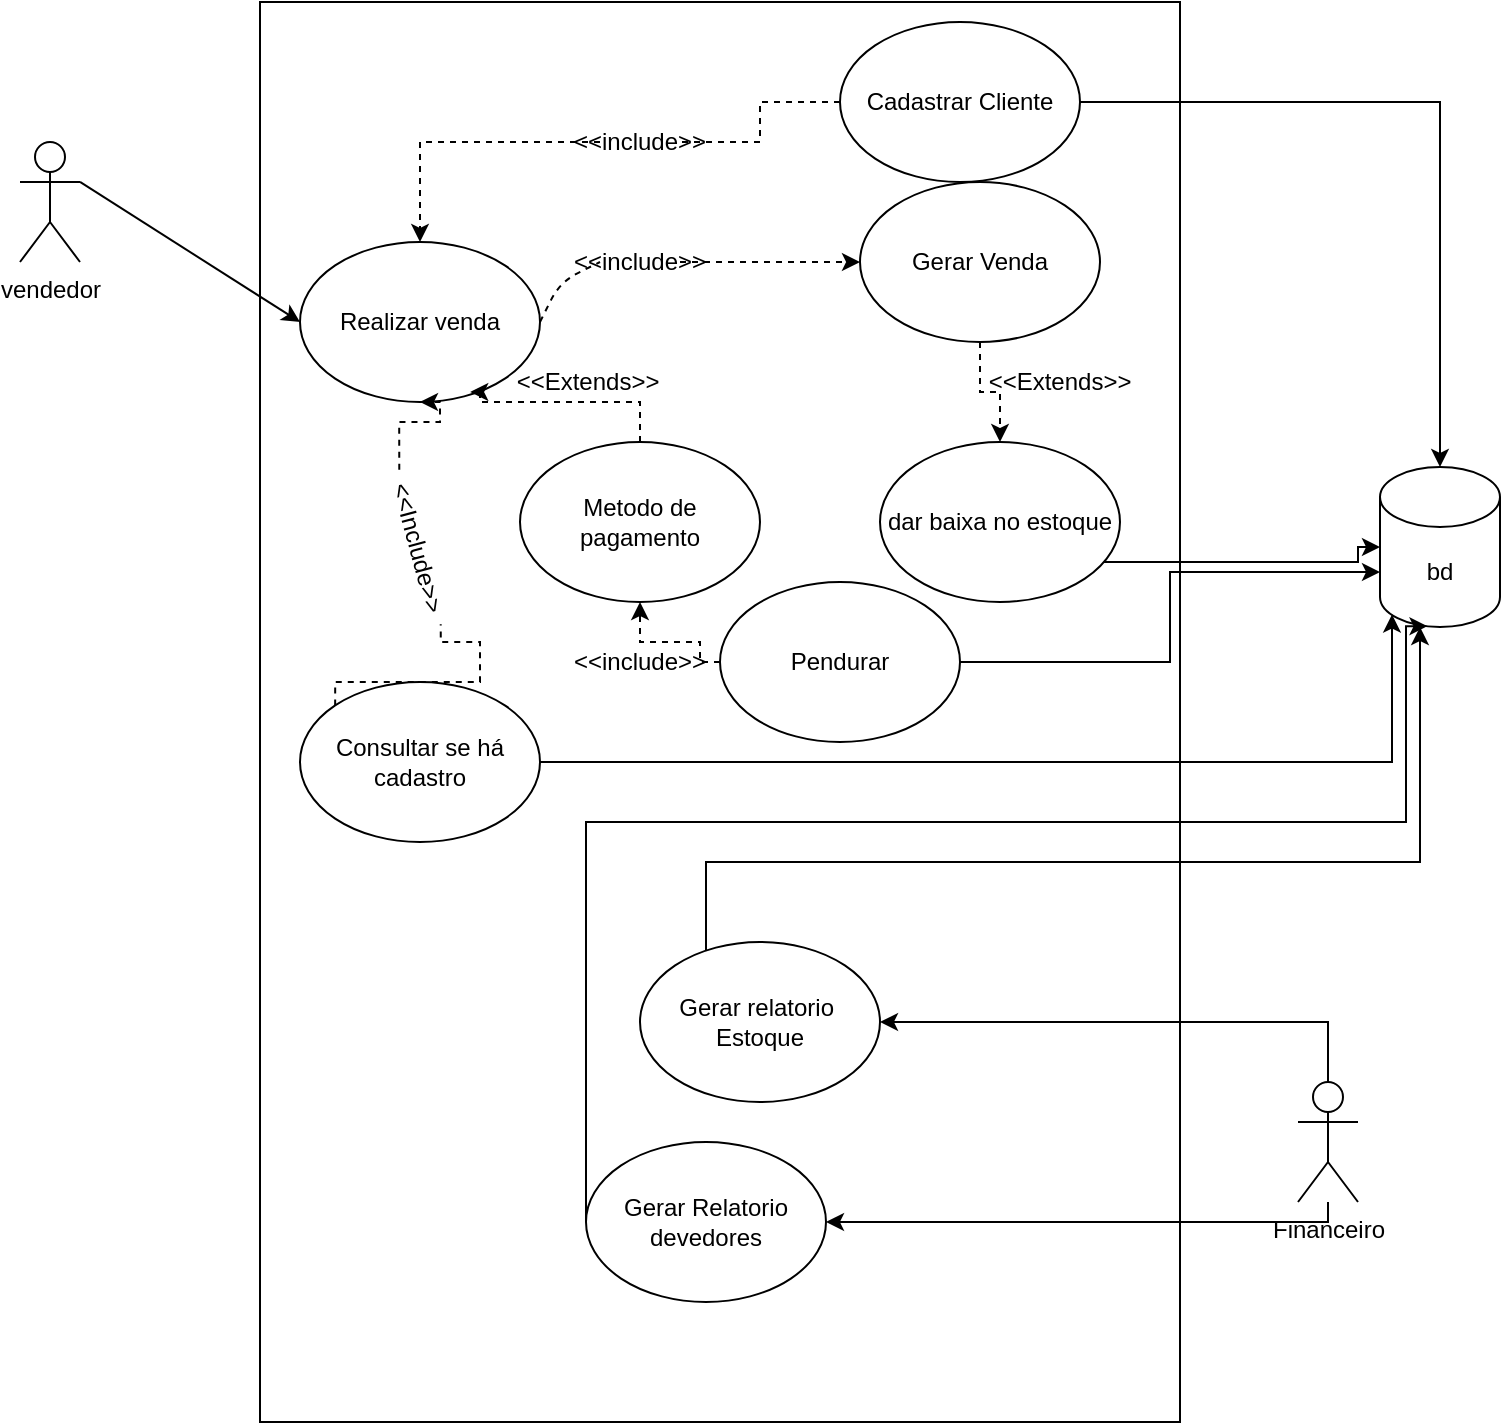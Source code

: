 <mxfile version="13.8.8" type="github">
  <diagram id="7c5LWkBbJ1xlI4VNdV-U" name="Page-1">
    <mxGraphModel dx="2313" dy="2267" grid="1" gridSize="10" guides="1" tooltips="1" connect="1" arrows="1" fold="1" page="1" pageScale="1" pageWidth="827" pageHeight="1169" math="0" shadow="0">
      <root>
        <mxCell id="0" />
        <mxCell id="1" parent="0" />
        <mxCell id="uCO61I7Kqta0Dm2Uan-q-1" value="vendedor" style="shape=umlActor;verticalLabelPosition=bottom;verticalAlign=top;html=1;outlineConnect=0;" vertex="1" parent="1">
          <mxGeometry x="70" y="30" width="30" height="60" as="geometry" />
        </mxCell>
        <mxCell id="uCO61I7Kqta0Dm2Uan-q-3" value="" style="rounded=0;whiteSpace=wrap;html=1;" vertex="1" parent="1">
          <mxGeometry x="190" y="-40" width="460" height="710" as="geometry" />
        </mxCell>
        <mxCell id="uCO61I7Kqta0Dm2Uan-q-4" value="Realizar venda" style="ellipse;whiteSpace=wrap;html=1;" vertex="1" parent="1">
          <mxGeometry x="210" y="80" width="120" height="80" as="geometry" />
        </mxCell>
        <mxCell id="uCO61I7Kqta0Dm2Uan-q-7" value="" style="endArrow=classic;html=1;exitX=1;exitY=0.333;exitDx=0;exitDy=0;exitPerimeter=0;entryX=0;entryY=0.5;entryDx=0;entryDy=0;" edge="1" parent="1" source="uCO61I7Kqta0Dm2Uan-q-1" target="uCO61I7Kqta0Dm2Uan-q-4">
          <mxGeometry width="50" height="50" relative="1" as="geometry">
            <mxPoint x="390" y="240" as="sourcePoint" />
            <mxPoint x="440" y="190" as="targetPoint" />
          </mxGeometry>
        </mxCell>
        <mxCell id="uCO61I7Kqta0Dm2Uan-q-29" style="edgeStyle=orthogonalEdgeStyle;rounded=0;orthogonalLoop=1;jettySize=auto;html=1;entryX=0.5;entryY=0;entryDx=0;entryDy=0;dashed=1;" edge="1" parent="1" source="uCO61I7Kqta0Dm2Uan-q-8" target="uCO61I7Kqta0Dm2Uan-q-28">
          <mxGeometry relative="1" as="geometry" />
        </mxCell>
        <mxCell id="uCO61I7Kqta0Dm2Uan-q-8" value="Gerar Venda" style="ellipse;whiteSpace=wrap;html=1;" vertex="1" parent="1">
          <mxGeometry x="490" y="50" width="120" height="80" as="geometry" />
        </mxCell>
        <mxCell id="uCO61I7Kqta0Dm2Uan-q-41" style="edgeStyle=orthogonalEdgeStyle;rounded=0;orthogonalLoop=1;jettySize=auto;html=1;entryX=0;entryY=0.5;entryDx=0;entryDy=0;dashed=1;endArrow=classic;endFill=1;exitX=1;exitY=0.5;exitDx=0;exitDy=0;" edge="1" parent="1" source="uCO61I7Kqta0Dm2Uan-q-13" target="uCO61I7Kqta0Dm2Uan-q-8">
          <mxGeometry relative="1" as="geometry">
            <Array as="points">
              <mxPoint x="490" y="90" />
            </Array>
          </mxGeometry>
        </mxCell>
        <mxCell id="uCO61I7Kqta0Dm2Uan-q-13" value="&amp;lt;&amp;lt;include&amp;gt;&amp;gt;" style="text;html=1;strokeColor=none;fillColor=none;align=center;verticalAlign=middle;whiteSpace=wrap;rounded=0;" vertex="1" parent="1">
          <mxGeometry x="360" y="80" width="40" height="20" as="geometry" />
        </mxCell>
        <mxCell id="uCO61I7Kqta0Dm2Uan-q-17" value="" style="endArrow=none;dashed=1;html=1;exitX=1;exitY=0.5;exitDx=0;exitDy=0;entryX=0;entryY=0.5;entryDx=0;entryDy=0;" edge="1" parent="1" source="uCO61I7Kqta0Dm2Uan-q-4" target="uCO61I7Kqta0Dm2Uan-q-13">
          <mxGeometry width="50" height="50" relative="1" as="geometry">
            <mxPoint x="330" y="190" as="sourcePoint" />
            <mxPoint x="370" y="90" as="targetPoint" />
            <Array as="points">
              <mxPoint x="340" y="100" />
            </Array>
          </mxGeometry>
        </mxCell>
        <mxCell id="uCO61I7Kqta0Dm2Uan-q-18" value="bd" style="shape=cylinder3;whiteSpace=wrap;html=1;boundedLbl=1;backgroundOutline=1;size=15;" vertex="1" parent="1">
          <mxGeometry x="750" y="192.5" width="60" height="80" as="geometry" />
        </mxCell>
        <mxCell id="uCO61I7Kqta0Dm2Uan-q-27" style="edgeStyle=orthogonalEdgeStyle;rounded=0;orthogonalLoop=1;jettySize=auto;html=1;entryX=0.1;entryY=0.922;entryDx=0;entryDy=0;entryPerimeter=0;exitX=1;exitY=0.5;exitDx=0;exitDy=0;" edge="1" parent="1" source="uCO61I7Kqta0Dm2Uan-q-19" target="uCO61I7Kqta0Dm2Uan-q-18">
          <mxGeometry relative="1" as="geometry">
            <mxPoint x="740" y="280" as="targetPoint" />
            <Array as="points">
              <mxPoint x="390" y="340" />
              <mxPoint x="745" y="340" />
            </Array>
          </mxGeometry>
        </mxCell>
        <mxCell id="uCO61I7Kqta0Dm2Uan-q-32" style="edgeStyle=orthogonalEdgeStyle;rounded=0;orthogonalLoop=1;jettySize=auto;html=1;exitX=0;exitY=0;exitDx=0;exitDy=0;entryX=1;entryY=0.5;entryDx=0;entryDy=0;dashed=1;endArrow=none;endFill=0;" edge="1" parent="1" source="uCO61I7Kqta0Dm2Uan-q-19" target="uCO61I7Kqta0Dm2Uan-q-21">
          <mxGeometry relative="1" as="geometry">
            <Array as="points">
              <mxPoint x="288" y="300" />
              <mxPoint x="300" y="300" />
              <mxPoint x="300" y="280" />
              <mxPoint x="300" y="280" />
            </Array>
          </mxGeometry>
        </mxCell>
        <mxCell id="uCO61I7Kqta0Dm2Uan-q-19" value="Consultar se há cadastro" style="ellipse;whiteSpace=wrap;html=1;" vertex="1" parent="1">
          <mxGeometry x="210" y="300" width="120" height="80" as="geometry" />
        </mxCell>
        <mxCell id="uCO61I7Kqta0Dm2Uan-q-31" style="edgeStyle=orthogonalEdgeStyle;rounded=0;orthogonalLoop=1;jettySize=auto;html=1;exitX=0;exitY=0.5;exitDx=0;exitDy=0;dashed=1;entryX=0.5;entryY=1;entryDx=0;entryDy=0;" edge="1" parent="1" source="uCO61I7Kqta0Dm2Uan-q-21" target="uCO61I7Kqta0Dm2Uan-q-4">
          <mxGeometry relative="1" as="geometry">
            <Array as="points">
              <mxPoint x="260" y="170" />
              <mxPoint x="280" y="170" />
            </Array>
          </mxGeometry>
        </mxCell>
        <mxCell id="uCO61I7Kqta0Dm2Uan-q-21" value="&amp;lt;&amp;lt;Include&amp;gt;&amp;gt;" style="text;html=1;align=center;rotation=75;" vertex="1" parent="1">
          <mxGeometry x="230" y="220" width="80" height="25" as="geometry" />
        </mxCell>
        <mxCell id="uCO61I7Kqta0Dm2Uan-q-33" style="edgeStyle=orthogonalEdgeStyle;rounded=0;orthogonalLoop=1;jettySize=auto;html=1;entryX=0;entryY=0.5;entryDx=0;entryDy=0;entryPerimeter=0;endArrow=classic;endFill=1;" edge="1" parent="1" source="uCO61I7Kqta0Dm2Uan-q-28" target="uCO61I7Kqta0Dm2Uan-q-18">
          <mxGeometry relative="1" as="geometry">
            <Array as="points">
              <mxPoint x="739" y="240" />
            </Array>
          </mxGeometry>
        </mxCell>
        <mxCell id="uCO61I7Kqta0Dm2Uan-q-28" value="dar baixa no estoque" style="ellipse;whiteSpace=wrap;html=1;" vertex="1" parent="1">
          <mxGeometry x="500" y="180" width="120" height="80" as="geometry" />
        </mxCell>
        <mxCell id="uCO61I7Kqta0Dm2Uan-q-39" style="edgeStyle=orthogonalEdgeStyle;rounded=0;orthogonalLoop=1;jettySize=auto;html=1;entryX=1;entryY=0.5;entryDx=0;entryDy=0;dashed=1;endArrow=none;endFill=0;" edge="1" parent="1" source="uCO61I7Kqta0Dm2Uan-q-35" target="uCO61I7Kqta0Dm2Uan-q-37">
          <mxGeometry relative="1" as="geometry" />
        </mxCell>
        <mxCell id="uCO61I7Kqta0Dm2Uan-q-42" style="edgeStyle=orthogonalEdgeStyle;rounded=0;orthogonalLoop=1;jettySize=auto;html=1;entryX=0.5;entryY=0;entryDx=0;entryDy=0;entryPerimeter=0;endArrow=classic;endFill=1;" edge="1" parent="1" source="uCO61I7Kqta0Dm2Uan-q-35" target="uCO61I7Kqta0Dm2Uan-q-18">
          <mxGeometry relative="1" as="geometry" />
        </mxCell>
        <mxCell id="uCO61I7Kqta0Dm2Uan-q-35" value="Cadastrar Cliente" style="ellipse;whiteSpace=wrap;html=1;" vertex="1" parent="1">
          <mxGeometry x="480" y="-30" width="120" height="80" as="geometry" />
        </mxCell>
        <mxCell id="uCO61I7Kqta0Dm2Uan-q-40" style="edgeStyle=orthogonalEdgeStyle;rounded=0;orthogonalLoop=1;jettySize=auto;html=1;entryX=0.5;entryY=0;entryDx=0;entryDy=0;dashed=1;endArrow=classic;endFill=1;" edge="1" parent="1" source="uCO61I7Kqta0Dm2Uan-q-37" target="uCO61I7Kqta0Dm2Uan-q-4">
          <mxGeometry relative="1" as="geometry" />
        </mxCell>
        <mxCell id="uCO61I7Kqta0Dm2Uan-q-37" value="&amp;lt;&amp;lt;include&amp;gt;&amp;gt;&lt;br&gt;" style="text;html=1;strokeColor=none;fillColor=none;align=center;verticalAlign=middle;whiteSpace=wrap;rounded=0;" vertex="1" parent="1">
          <mxGeometry x="360" y="20" width="40" height="20" as="geometry" />
        </mxCell>
        <mxCell id="uCO61I7Kqta0Dm2Uan-q-45" style="edgeStyle=orthogonalEdgeStyle;rounded=0;orthogonalLoop=1;jettySize=auto;html=1;endArrow=classic;endFill=1;" edge="1" parent="1" source="uCO61I7Kqta0Dm2Uan-q-43" target="uCO61I7Kqta0Dm2Uan-q-44">
          <mxGeometry relative="1" as="geometry">
            <Array as="points">
              <mxPoint x="724" y="470" />
            </Array>
          </mxGeometry>
        </mxCell>
        <mxCell id="uCO61I7Kqta0Dm2Uan-q-48" style="edgeStyle=orthogonalEdgeStyle;rounded=0;orthogonalLoop=1;jettySize=auto;html=1;endArrow=classic;endFill=1;" edge="1" parent="1" source="uCO61I7Kqta0Dm2Uan-q-43" target="uCO61I7Kqta0Dm2Uan-q-47">
          <mxGeometry relative="1" as="geometry">
            <Array as="points">
              <mxPoint x="724" y="570" />
            </Array>
          </mxGeometry>
        </mxCell>
        <mxCell id="uCO61I7Kqta0Dm2Uan-q-43" value="Financeiro" style="shape=umlActor;verticalLabelPosition=bottom;verticalAlign=top;html=1;outlineConnect=0;" vertex="1" parent="1">
          <mxGeometry x="709" y="500" width="30" height="60" as="geometry" />
        </mxCell>
        <mxCell id="uCO61I7Kqta0Dm2Uan-q-46" style="edgeStyle=orthogonalEdgeStyle;rounded=0;orthogonalLoop=1;jettySize=auto;html=1;endArrow=classic;endFill=1;" edge="1" parent="1" source="uCO61I7Kqta0Dm2Uan-q-44" target="uCO61I7Kqta0Dm2Uan-q-18">
          <mxGeometry relative="1" as="geometry">
            <Array as="points">
              <mxPoint x="413" y="390" />
              <mxPoint x="770" y="390" />
            </Array>
          </mxGeometry>
        </mxCell>
        <mxCell id="uCO61I7Kqta0Dm2Uan-q-44" value="Gerar relatorio&amp;nbsp; Estoque" style="ellipse;whiteSpace=wrap;html=1;" vertex="1" parent="1">
          <mxGeometry x="380" y="430" width="120" height="80" as="geometry" />
        </mxCell>
        <mxCell id="uCO61I7Kqta0Dm2Uan-q-49" style="edgeStyle=orthogonalEdgeStyle;rounded=0;orthogonalLoop=1;jettySize=auto;html=1;endArrow=classic;endFill=1;entryX=0.396;entryY=0.995;entryDx=0;entryDy=0;entryPerimeter=0;exitX=0;exitY=0.5;exitDx=0;exitDy=0;" edge="1" parent="1" source="uCO61I7Kqta0Dm2Uan-q-47" target="uCO61I7Kqta0Dm2Uan-q-18">
          <mxGeometry relative="1" as="geometry">
            <mxPoint x="770" y="340" as="targetPoint" />
            <Array as="points">
              <mxPoint x="353" y="370" />
              <mxPoint x="763" y="370" />
              <mxPoint x="763" y="300" />
              <mxPoint x="763" y="300" />
            </Array>
          </mxGeometry>
        </mxCell>
        <mxCell id="uCO61I7Kqta0Dm2Uan-q-47" value="Gerar Relatorio&lt;br&gt;devedores" style="ellipse;whiteSpace=wrap;html=1;" vertex="1" parent="1">
          <mxGeometry x="353" y="530" width="120" height="80" as="geometry" />
        </mxCell>
        <mxCell id="uCO61I7Kqta0Dm2Uan-q-51" value="&amp;lt;&amp;lt;Extends&amp;gt;&amp;gt;" style="text;html=1;strokeColor=none;fillColor=none;align=center;verticalAlign=middle;whiteSpace=wrap;rounded=0;" vertex="1" parent="1">
          <mxGeometry x="570" y="140" width="40" height="20" as="geometry" />
        </mxCell>
        <mxCell id="uCO61I7Kqta0Dm2Uan-q-53" style="edgeStyle=orthogonalEdgeStyle;rounded=0;orthogonalLoop=1;jettySize=auto;html=1;entryX=0.709;entryY=0.942;entryDx=0;entryDy=0;entryPerimeter=0;endArrow=classic;endFill=1;dashed=1;" edge="1" parent="1" source="uCO61I7Kqta0Dm2Uan-q-52" target="uCO61I7Kqta0Dm2Uan-q-4">
          <mxGeometry relative="1" as="geometry">
            <Array as="points">
              <mxPoint x="380" y="160" />
              <mxPoint x="300" y="160" />
              <mxPoint x="300" y="155" />
              <mxPoint x="295" y="155" />
            </Array>
          </mxGeometry>
        </mxCell>
        <mxCell id="uCO61I7Kqta0Dm2Uan-q-52" value="Metodo de pagamento" style="ellipse;whiteSpace=wrap;html=1;" vertex="1" parent="1">
          <mxGeometry x="320" y="180" width="120" height="80" as="geometry" />
        </mxCell>
        <mxCell id="uCO61I7Kqta0Dm2Uan-q-54" value="&amp;lt;&amp;lt;Extends&amp;gt;&amp;gt;" style="text;html=1;strokeColor=none;fillColor=none;align=center;verticalAlign=middle;whiteSpace=wrap;rounded=0;" vertex="1" parent="1">
          <mxGeometry x="334" y="140" width="40" height="20" as="geometry" />
        </mxCell>
        <mxCell id="uCO61I7Kqta0Dm2Uan-q-57" style="edgeStyle=orthogonalEdgeStyle;rounded=0;orthogonalLoop=1;jettySize=auto;html=1;exitX=0;exitY=0.5;exitDx=0;exitDy=0;dashed=1;endArrow=classic;endFill=1;" edge="1" parent="1" source="uCO61I7Kqta0Dm2Uan-q-56" target="uCO61I7Kqta0Dm2Uan-q-52">
          <mxGeometry relative="1" as="geometry">
            <Array as="points">
              <mxPoint x="410" y="290" />
              <mxPoint x="410" y="280" />
              <mxPoint x="380" y="280" />
            </Array>
          </mxGeometry>
        </mxCell>
        <mxCell id="uCO61I7Kqta0Dm2Uan-q-62" style="edgeStyle=orthogonalEdgeStyle;rounded=0;orthogonalLoop=1;jettySize=auto;html=1;entryX=0;entryY=0;entryDx=0;entryDy=52.5;entryPerimeter=0;endArrow=classic;endFill=1;" edge="1" parent="1" source="uCO61I7Kqta0Dm2Uan-q-56" target="uCO61I7Kqta0Dm2Uan-q-18">
          <mxGeometry relative="1" as="geometry" />
        </mxCell>
        <mxCell id="uCO61I7Kqta0Dm2Uan-q-56" value="Pendurar" style="ellipse;whiteSpace=wrap;html=1;" vertex="1" parent="1">
          <mxGeometry x="420" y="250" width="120" height="80" as="geometry" />
        </mxCell>
        <mxCell id="uCO61I7Kqta0Dm2Uan-q-58" value="&amp;lt;&amp;lt;include&amp;gt;&amp;gt;" style="text;html=1;strokeColor=none;fillColor=none;align=center;verticalAlign=middle;whiteSpace=wrap;rounded=0;" vertex="1" parent="1">
          <mxGeometry x="360" y="280" width="40" height="20" as="geometry" />
        </mxCell>
        <mxCell id="uCO61I7Kqta0Dm2Uan-q-61" style="edgeStyle=orthogonalEdgeStyle;rounded=0;orthogonalLoop=1;jettySize=auto;html=1;exitX=0.5;exitY=1;exitDx=0;exitDy=0;dashed=1;endArrow=classic;endFill=1;" edge="1" parent="1" source="uCO61I7Kqta0Dm2Uan-q-58" target="uCO61I7Kqta0Dm2Uan-q-58">
          <mxGeometry relative="1" as="geometry" />
        </mxCell>
      </root>
    </mxGraphModel>
  </diagram>
</mxfile>

